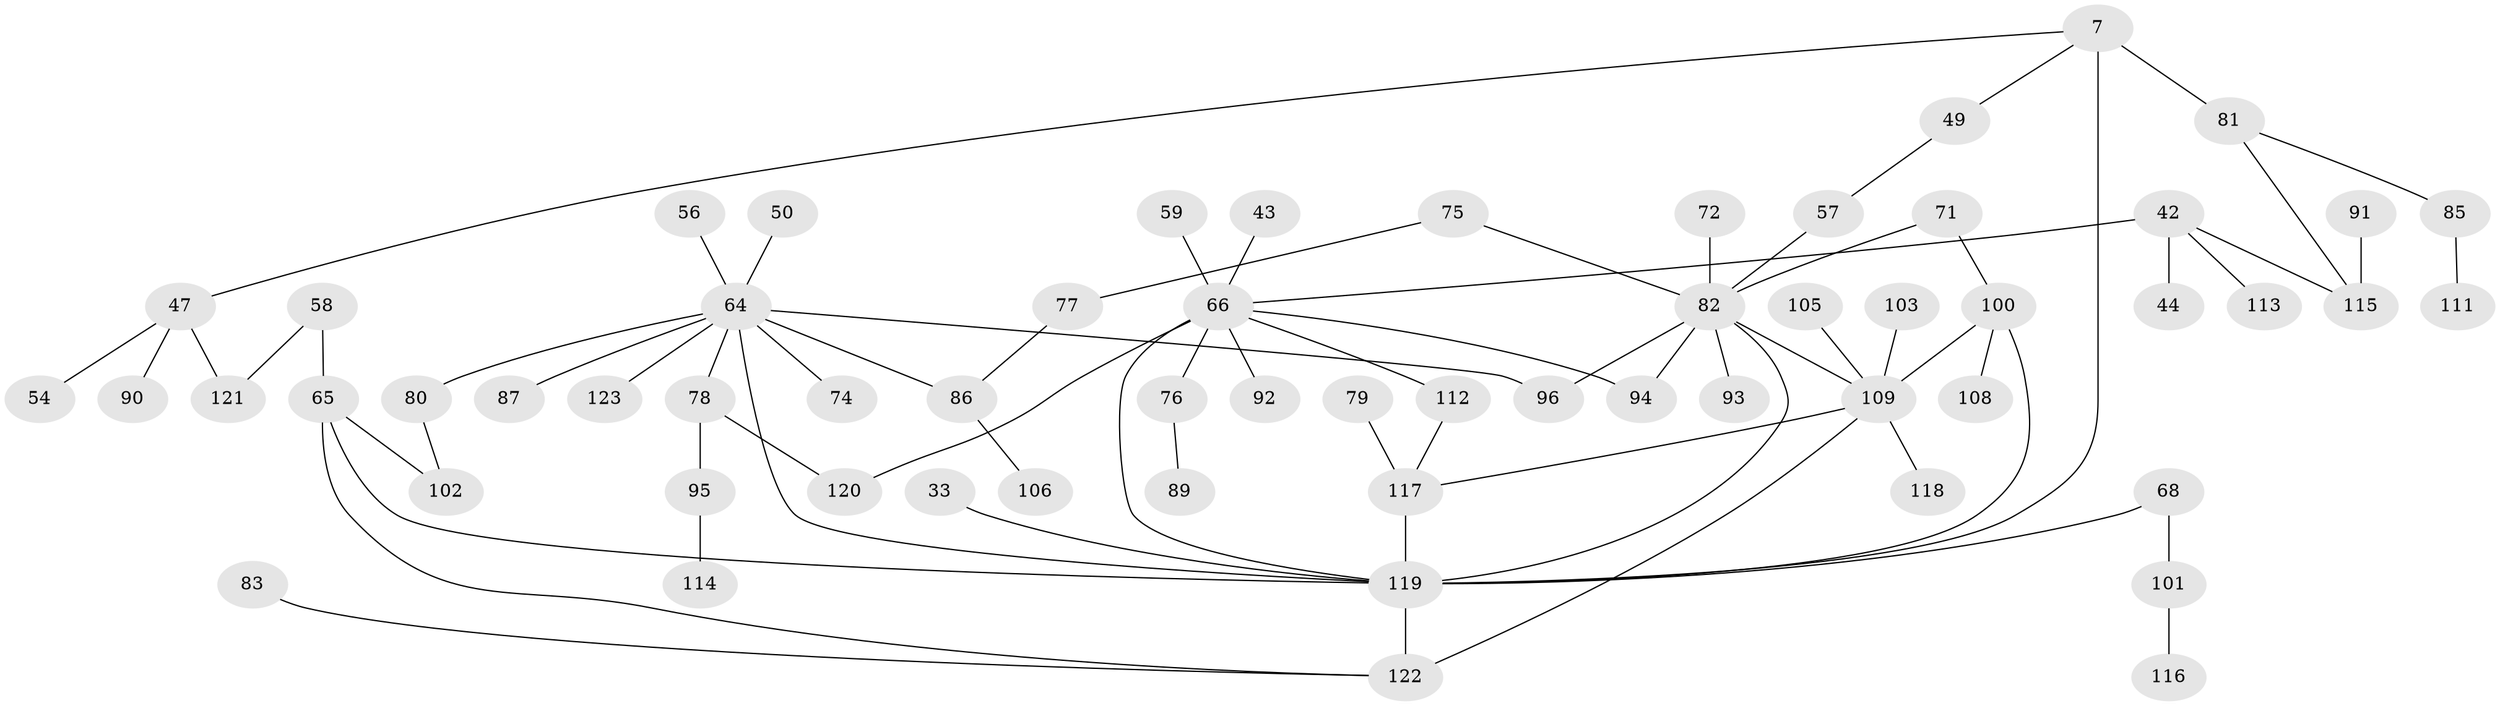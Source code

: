 // original degree distribution, {6: 0.024390243902439025, 9: 0.008130081300813009, 2: 0.3252032520325203, 4: 0.08130081300813008, 7: 0.008130081300813009, 5: 0.04878048780487805, 3: 0.21138211382113822, 1: 0.2926829268292683}
// Generated by graph-tools (version 1.1) at 2025/41/03/09/25 04:41:42]
// undirected, 61 vertices, 74 edges
graph export_dot {
graph [start="1"]
  node [color=gray90,style=filled];
  7;
  33;
  42 [super="+14"];
  43;
  44;
  47 [super="+16"];
  49;
  50;
  54;
  56;
  57;
  58;
  59;
  64 [super="+8+28+12+13"];
  65 [super="+27"];
  66 [super="+25+41+26"];
  68;
  71;
  72;
  74;
  75;
  76;
  77;
  78 [super="+18"];
  79;
  80;
  81 [super="+36"];
  82 [super="+22+53+46"];
  83;
  85;
  86 [super="+60"];
  87;
  89;
  90;
  91;
  92;
  93;
  94;
  95;
  96 [super="+30"];
  100 [super="+61"];
  101;
  102;
  103;
  105;
  106;
  108;
  109 [super="+98"];
  111;
  112 [super="+38+67+73"];
  113;
  114;
  115 [super="+45+104+107"];
  116;
  117 [super="+110"];
  118;
  119 [super="+10+52+88+99"];
  120 [super="+5+23"];
  121;
  122 [super="+69"];
  123;
  7 -- 49;
  7 -- 81 [weight=2];
  7 -- 47;
  7 -- 119 [weight=3];
  33 -- 119;
  42 -- 113;
  42 -- 44;
  42 -- 66 [weight=2];
  42 -- 115;
  43 -- 66;
  47 -- 90;
  47 -- 121;
  47 -- 54;
  49 -- 57;
  50 -- 64;
  56 -- 64;
  57 -- 82;
  58 -- 121;
  58 -- 65;
  59 -- 66;
  64 -- 78 [weight=3];
  64 -- 80;
  64 -- 87;
  64 -- 123;
  64 -- 96;
  64 -- 74;
  64 -- 86 [weight=2];
  64 -- 119 [weight=2];
  65 -- 122;
  65 -- 102;
  65 -- 119;
  66 -- 94;
  66 -- 92;
  66 -- 76;
  66 -- 112;
  66 -- 119 [weight=3];
  66 -- 120;
  68 -- 101;
  68 -- 119;
  71 -- 82;
  71 -- 100;
  72 -- 82;
  75 -- 77;
  75 -- 82;
  76 -- 89;
  77 -- 86;
  78 -- 95;
  78 -- 120;
  79 -- 117;
  80 -- 102;
  81 -- 85;
  81 -- 115;
  82 -- 96;
  82 -- 93;
  82 -- 94;
  82 -- 119;
  82 -- 109;
  83 -- 122;
  85 -- 111;
  86 -- 106;
  91 -- 115;
  95 -- 114;
  100 -- 119;
  100 -- 108;
  100 -- 109;
  101 -- 116;
  103 -- 109;
  105 -- 109;
  109 -- 122 [weight=2];
  109 -- 117;
  109 -- 118;
  112 -- 117;
  117 -- 119 [weight=2];
  119 -- 122 [weight=2];
}
